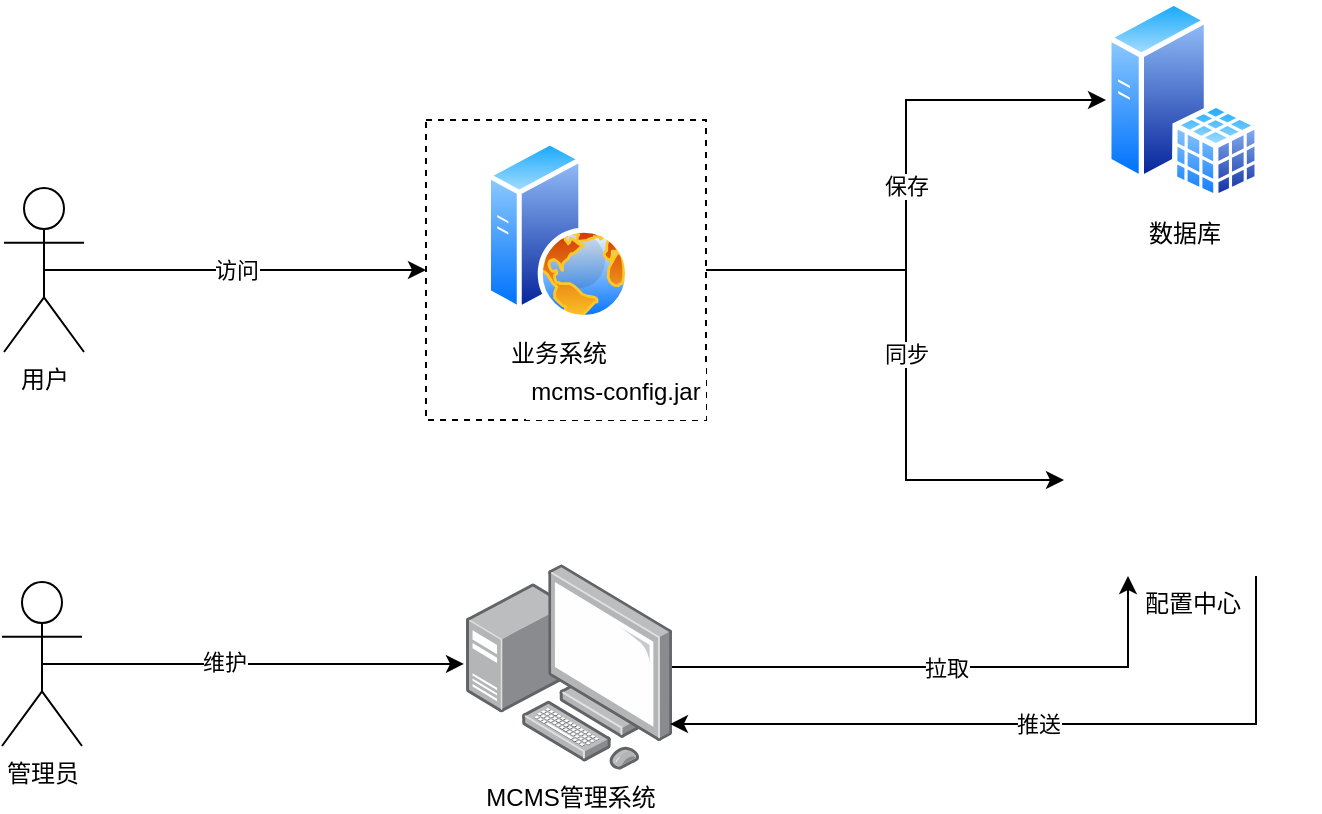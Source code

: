 <mxfile version="13.1.1" type="github">
  <diagram id="Ht1M8jgEwFfnCIfOTk4-" name="Page-1">
    <mxGraphModel dx="1422" dy="1589" grid="1" gridSize="10" guides="1" tooltips="1" connect="1" arrows="1" fold="1" page="1" pageScale="1" pageWidth="1169" pageHeight="827" math="0" shadow="0">
      <root>
        <mxCell id="0" />
        <mxCell id="1" parent="0" />
        <mxCell id="Gp6BROhoxOLdqxNDhciu-20" value="保存" style="edgeStyle=orthogonalEdgeStyle;rounded=0;orthogonalLoop=1;jettySize=auto;html=1;exitX=1;exitY=0.5;exitDx=0;exitDy=0;" edge="1" parent="1" source="Gp6BROhoxOLdqxNDhciu-9" target="Gp6BROhoxOLdqxNDhciu-18">
          <mxGeometry relative="1" as="geometry" />
        </mxCell>
        <mxCell id="Gp6BROhoxOLdqxNDhciu-21" value="同步" style="edgeStyle=orthogonalEdgeStyle;rounded=0;orthogonalLoop=1;jettySize=auto;html=1;exitX=1;exitY=0.5;exitDx=0;exitDy=0;" edge="1" parent="1" source="Gp6BROhoxOLdqxNDhciu-9" target="Gp6BROhoxOLdqxNDhciu-19">
          <mxGeometry relative="1" as="geometry">
            <Array as="points">
              <mxPoint x="610" y="-555" />
              <mxPoint x="610" y="-450" />
            </Array>
          </mxGeometry>
        </mxCell>
        <mxCell id="Gp6BROhoxOLdqxNDhciu-9" value="" style="rounded=0;whiteSpace=wrap;html=1;strokeColor=#000000;dashed=1;" vertex="1" parent="1">
          <mxGeometry x="370" y="-630" width="140" height="150" as="geometry" />
        </mxCell>
        <mxCell id="Gp6BROhoxOLdqxNDhciu-16" style="edgeStyle=orthogonalEdgeStyle;rounded=0;orthogonalLoop=1;jettySize=auto;html=1;exitX=0.5;exitY=0.5;exitDx=0;exitDy=0;exitPerimeter=0;entryX=-0.01;entryY=0.485;entryDx=0;entryDy=0;entryPerimeter=0;" edge="1" parent="1" source="Gp6BROhoxOLdqxNDhciu-3" target="Gp6BROhoxOLdqxNDhciu-4">
          <mxGeometry relative="1" as="geometry" />
        </mxCell>
        <mxCell id="Gp6BROhoxOLdqxNDhciu-17" value="维护" style="edgeLabel;html=1;align=center;verticalAlign=middle;resizable=0;points=[];" vertex="1" connectable="0" parent="Gp6BROhoxOLdqxNDhciu-16">
          <mxGeometry x="-0.137" y="1" relative="1" as="geometry">
            <mxPoint as="offset" />
          </mxGeometry>
        </mxCell>
        <mxCell id="Gp6BROhoxOLdqxNDhciu-3" value="管理员" style="shape=umlActor;verticalLabelPosition=bottom;labelBackgroundColor=#ffffff;verticalAlign=top;html=1;outlineConnect=0;" vertex="1" parent="1">
          <mxGeometry x="158" y="-399" width="40" height="82" as="geometry" />
        </mxCell>
        <mxCell id="Gp6BROhoxOLdqxNDhciu-23" value="拉取" style="edgeStyle=orthogonalEdgeStyle;rounded=0;orthogonalLoop=1;jettySize=auto;html=1;entryX=0.25;entryY=1;entryDx=0;entryDy=0;" edge="1" parent="1" source="Gp6BROhoxOLdqxNDhciu-4" target="Gp6BROhoxOLdqxNDhciu-19">
          <mxGeometry relative="1" as="geometry" />
        </mxCell>
        <mxCell id="Gp6BROhoxOLdqxNDhciu-4" value="MCMS管理系统" style="points=[];aspect=fixed;html=1;align=center;shadow=0;dashed=0;image;image=img/lib/allied_telesis/computer_and_terminals/Personal_Computer_with_Server.svg;" vertex="1" parent="1">
          <mxGeometry x="390" y="-408" width="103" height="103" as="geometry" />
        </mxCell>
        <mxCell id="Gp6BROhoxOLdqxNDhciu-7" value="业务系统" style="aspect=fixed;perimeter=ellipsePerimeter;html=1;align=center;shadow=0;dashed=0;spacingTop=3;image;image=img/lib/active_directory/web_server.svg;" vertex="1" parent="1">
          <mxGeometry x="400" y="-620" width="72" height="90" as="geometry" />
        </mxCell>
        <mxCell id="Gp6BROhoxOLdqxNDhciu-8" value="mcms-config.jar" style="rounded=0;whiteSpace=wrap;html=1;dashed=1;strokeColor=none;" vertex="1" parent="1">
          <mxGeometry x="420" y="-508" width="90" height="28" as="geometry" />
        </mxCell>
        <mxCell id="Gp6BROhoxOLdqxNDhciu-14" value="访问" style="edgeStyle=orthogonalEdgeStyle;rounded=0;orthogonalLoop=1;jettySize=auto;html=1;exitX=0.5;exitY=0.5;exitDx=0;exitDy=0;exitPerimeter=0;" edge="1" parent="1" source="Gp6BROhoxOLdqxNDhciu-13" target="Gp6BROhoxOLdqxNDhciu-9">
          <mxGeometry relative="1" as="geometry" />
        </mxCell>
        <mxCell id="Gp6BROhoxOLdqxNDhciu-13" value="用户" style="shape=umlActor;verticalLabelPosition=bottom;labelBackgroundColor=#ffffff;verticalAlign=top;html=1;outlineConnect=0;" vertex="1" parent="1">
          <mxGeometry x="159" y="-596" width="40" height="82" as="geometry" />
        </mxCell>
        <mxCell id="Gp6BROhoxOLdqxNDhciu-18" value="数据库" style="aspect=fixed;perimeter=ellipsePerimeter;html=1;align=center;shadow=0;dashed=0;spacingTop=3;image;image=img/lib/active_directory/sql_server.svg;" vertex="1" parent="1">
          <mxGeometry x="710" y="-690" width="77" height="100" as="geometry" />
        </mxCell>
        <mxCell id="Gp6BROhoxOLdqxNDhciu-22" value="推送" style="edgeStyle=orthogonalEdgeStyle;rounded=0;orthogonalLoop=1;jettySize=auto;html=1;exitX=0.75;exitY=1;exitDx=0;exitDy=0;entryX=0.99;entryY=0.777;entryDx=0;entryDy=0;entryPerimeter=0;" edge="1" parent="1" source="Gp6BROhoxOLdqxNDhciu-19" target="Gp6BROhoxOLdqxNDhciu-4">
          <mxGeometry relative="1" as="geometry" />
        </mxCell>
        <mxCell id="Gp6BROhoxOLdqxNDhciu-19" value="配置中心" style="shape=image;html=1;verticalAlign=top;verticalLabelPosition=bottom;labelBackgroundColor=#ffffff;imageAspect=0;aspect=fixed;image=https://cdn2.iconfinder.com/data/icons/whcompare-isometric-web-hosting-servers/50/cloud-server-128.png;dashed=1;strokeColor=#000000;" vertex="1" parent="1">
          <mxGeometry x="689" y="-530" width="128" height="128" as="geometry" />
        </mxCell>
      </root>
    </mxGraphModel>
  </diagram>
</mxfile>
